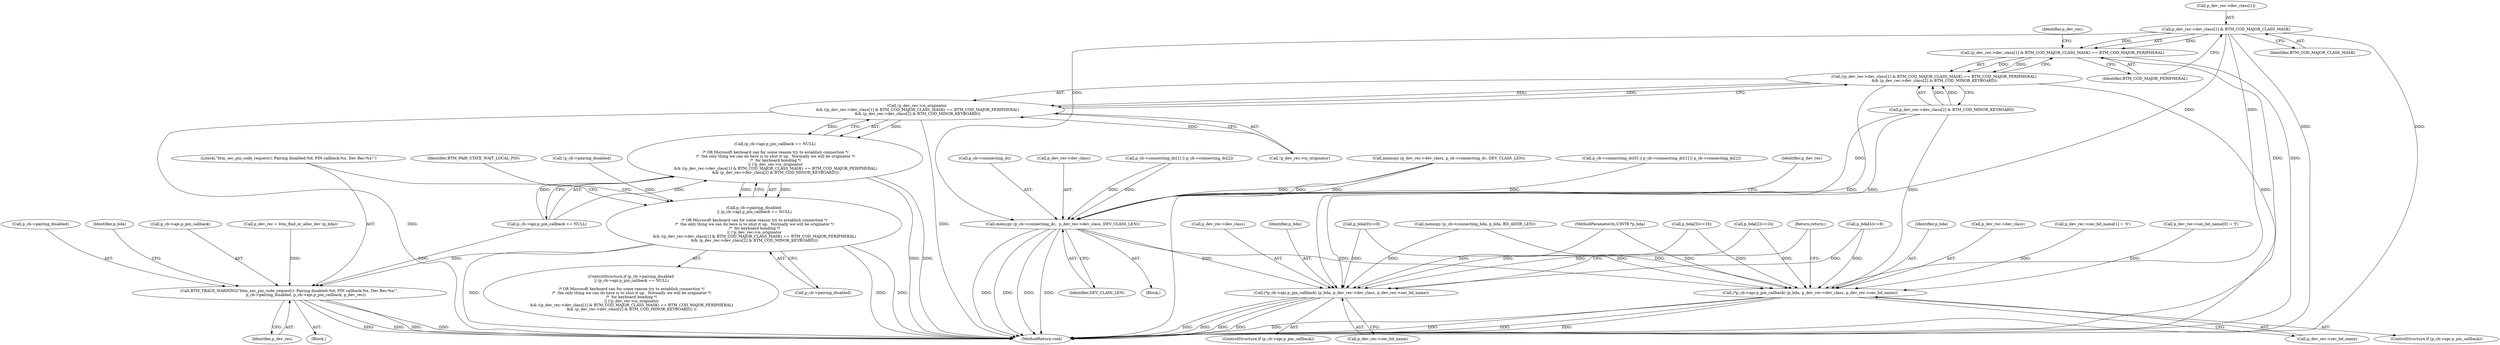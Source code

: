 digraph "0_Android_c677ee92595335233eb0e7b59809a1a94e7a678a_0@array" {
"1000360" [label="(Call,p_dev_rec->dev_class[1] & BTM_COD_MAJOR_CLASS_MASK)"];
"1000359" [label="(Call,(p_dev_rec->dev_class[1] & BTM_COD_MAJOR_CLASS_MASK) == BTM_COD_MAJOR_PERIPHERAL)"];
"1000358" [label="(Call,((p_dev_rec->dev_class[1] & BTM_COD_MAJOR_CLASS_MASK) == BTM_COD_MAJOR_PERIPHERAL)\n && (p_dev_rec->dev_class[2] & BTM_COD_MINOR_KEYBOARD))"];
"1000353" [label="(Call,!p_dev_rec->is_originator\n && ((p_dev_rec->dev_class[1] & BTM_COD_MAJOR_CLASS_MASK) == BTM_COD_MAJOR_PERIPHERAL)\n && (p_dev_rec->dev_class[2] & BTM_COD_MINOR_KEYBOARD))"];
"1000345" [label="(Call,(p_cb->api.p_pin_callback == NULL)\n\n /* OR Microsoft keyboard can for some reason try to establish connection */\n /*  the only thing we can do here is to shut it up.  Normally we will be originator */\n /*  for keyboard bonding */\n || (!p_dev_rec->is_originator\n && ((p_dev_rec->dev_class[1] & BTM_COD_MAJOR_CLASS_MASK) == BTM_COD_MAJOR_PERIPHERAL)\n && (p_dev_rec->dev_class[2] & BTM_COD_MINOR_KEYBOARD)))"];
"1000341" [label="(Call,p_cb->pairing_disabled\n || (p_cb->api.p_pin_callback == NULL)\n\n /* OR Microsoft keyboard can for some reason try to establish connection */\n /*  the only thing we can do here is to shut it up.  Normally we will be originator */\n /*  for keyboard bonding */\n || (!p_dev_rec->is_originator\n && ((p_dev_rec->dev_class[1] & BTM_COD_MAJOR_CLASS_MASK) == BTM_COD_MAJOR_PERIPHERAL)\n && (p_dev_rec->dev_class[2] & BTM_COD_MINOR_KEYBOARD)))"];
"1000376" [label="(Call,BTM_TRACE_WARNING(\"btm_sec_pin_code_request(): Pairing disabled:%d; PIN callback:%x, Dev Rec:%x!\",\n                           p_cb->pairing_disabled, p_cb->api.p_pin_callback, p_dev_rec))"];
"1000399" [label="(Call,memcpy (p_cb->connecting_dc,  p_dev_rec->dev_class, DEV_CLASS_LEN))"];
"1000427" [label="(Call,(*p_cb->api.p_pin_callback) (p_bda, p_dev_rec->dev_class, p_dev_rec->sec_bd_name))"];
"1000481" [label="(Call,(*p_cb->api.p_pin_callback) (p_bda, p_dev_rec->dev_class, p_dev_rec->sec_bd_name))"];
"1000481" [label="(Call,(*p_cb->api.p_pin_callback) (p_bda, p_dev_rec->dev_class, p_dev_rec->sec_bd_name))"];
"1000388" [label="(Identifier,p_bda)"];
"1000482" [label="(Identifier,p_bda)"];
"1000307" [label="(Call,memcpy (p_dev_rec->dev_class, p_cb->connecting_dc, DEV_CLASS_LEN))"];
"1000486" [label="(Call,p_dev_rec->sec_bd_name)"];
"1000490" [label="(MethodReturn,void)"];
"1000427" [label="(Call,(*p_cb->api.p_pin_callback) (p_bda, p_dev_rec->dev_class, p_dev_rec->sec_bd_name))"];
"1000345" [label="(Call,(p_cb->api.p_pin_callback == NULL)\n\n /* OR Microsoft keyboard can for some reason try to establish connection */\n /*  the only thing we can do here is to shut it up.  Normally we will be originator */\n /*  for keyboard bonding */\n || (!p_dev_rec->is_originator\n && ((p_dev_rec->dev_class[1] & BTM_COD_MAJOR_CLASS_MASK) == BTM_COD_MAJOR_PERIPHERAL)\n && (p_dev_rec->dev_class[2] & BTM_COD_MINOR_KEYBOARD)))"];
"1000475" [label="(ControlStructure,if (p_cb->api.p_pin_callback))"];
"1000367" [label="(Identifier,BTM_COD_MAJOR_PERIPHERAL)"];
"1000366" [label="(Identifier,BTM_COD_MAJOR_CLASS_MASK)"];
"1000252" [label="(Call,!p_cb->pairing_disabled)"];
"1000371" [label="(Identifier,p_dev_rec)"];
"1000360" [label="(Call,p_dev_rec->dev_class[1] & BTM_COD_MAJOR_CLASS_MASK)"];
"1000386" [label="(Identifier,p_dev_rec)"];
"1000483" [label="(Call,p_dev_rec->dev_class)"];
"1000381" [label="(Call,p_cb->api.p_pin_callback)"];
"1000340" [label="(ControlStructure,if (p_cb->pairing_disabled\n || (p_cb->api.p_pin_callback == NULL)\n\n /* OR Microsoft keyboard can for some reason try to establish connection */\n /*  the only thing we can do here is to shut it up.  Normally we will be originator */\n /*  for keyboard bonding */\n || (!p_dev_rec->is_originator\n && ((p_dev_rec->dev_class[1] & BTM_COD_MAJOR_CLASS_MASK) == BTM_COD_MAJOR_PERIPHERAL)\n && (p_dev_rec->dev_class[2] & BTM_COD_MINOR_KEYBOARD)) ))"];
"1000432" [label="(Call,p_dev_rec->sec_bd_name)"];
"1000359" [label="(Call,(p_dev_rec->dev_class[1] & BTM_COD_MAJOR_CLASS_MASK) == BTM_COD_MAJOR_PERIPHERAL)"];
"1000353" [label="(Call,!p_dev_rec->is_originator\n && ((p_dev_rec->dev_class[1] & BTM_COD_MAJOR_CLASS_MASK) == BTM_COD_MAJOR_PERIPHERAL)\n && (p_dev_rec->dev_class[2] & BTM_COD_MINOR_KEYBOARD))"];
"1000219" [label="(Call,p_dev_rec = btm_find_or_alloc_dev (p_bda))"];
"1000406" [label="(Identifier,DEV_CLASS_LEN)"];
"1000290" [label="(Call,p_cb->connecting_dc[0] || p_cb->connecting_dc[1] || p_cb->connecting_dc[2])"];
"1000138" [label="(Call,p_bda[0]<<8)"];
"1000147" [label="(Call,p_bda[2]<<24)"];
"1000390" [label="(Block,)"];
"1000346" [label="(Call,p_cb->api.p_pin_callback == NULL)"];
"1000354" [label="(Call,!p_dev_rec->is_originator)"];
"1000393" [label="(Call,memcpy (p_cb->connecting_bda, p_bda, BD_ADDR_LEN))"];
"1000376" [label="(Call,BTM_TRACE_WARNING(\"btm_sec_pin_code_request(): Pairing disabled:%d; PIN callback:%x, Dev Rec:%x!\",\n                           p_cb->pairing_disabled, p_cb->api.p_pin_callback, p_dev_rec))"];
"1000375" [label="(Block,)"];
"1000153" [label="(Call,p_bda[3]<<16)"];
"1000341" [label="(Call,p_cb->pairing_disabled\n || (p_cb->api.p_pin_callback == NULL)\n\n /* OR Microsoft keyboard can for some reason try to establish connection */\n /*  the only thing we can do here is to shut it up.  Normally we will be originator */\n /*  for keyboard bonding */\n || (!p_dev_rec->is_originator\n && ((p_dev_rec->dev_class[1] & BTM_COD_MAJOR_CLASS_MASK) == BTM_COD_MAJOR_PERIPHERAL)\n && (p_dev_rec->dev_class[2] & BTM_COD_MINOR_KEYBOARD)))"];
"1000410" [label="(Identifier,p_dev_rec)"];
"1000489" [label="(Return,return;)"];
"1000159" [label="(Call,p_bda[4]<<8)"];
"1000461" [label="(Call,p_dev_rec->sec_bd_name[1] = '0')"];
"1000421" [label="(ControlStructure,if (p_cb->api.p_pin_callback))"];
"1000377" [label="(Literal,\"btm_sec_pin_code_request(): Pairing disabled:%d; PIN callback:%x, Dev Rec:%x!\")"];
"1000429" [label="(Call,p_dev_rec->dev_class)"];
"1000428" [label="(Identifier,p_bda)"];
"1000400" [label="(Call,p_cb->connecting_dc)"];
"1000454" [label="(Call,p_dev_rec->sec_bd_name[0] = 'f')"];
"1000399" [label="(Call,memcpy (p_cb->connecting_dc,  p_dev_rec->dev_class, DEV_CLASS_LEN))"];
"1000358" [label="(Call,((p_dev_rec->dev_class[1] & BTM_COD_MAJOR_CLASS_MASK) == BTM_COD_MAJOR_PERIPHERAL)\n && (p_dev_rec->dev_class[2] & BTM_COD_MINOR_KEYBOARD))"];
"1000368" [label="(Call,p_dev_rec->dev_class[2] & BTM_COD_MINOR_KEYBOARD)"];
"1000361" [label="(Call,p_dev_rec->dev_class[1])"];
"1000403" [label="(Call,p_dev_rec->dev_class)"];
"1000378" [label="(Call,p_cb->pairing_disabled)"];
"1000123" [label="(MethodParameterIn,UINT8 *p_bda)"];
"1000342" [label="(Call,p_cb->pairing_disabled)"];
"1000392" [label="(Identifier,BTM_PAIR_STATE_WAIT_LOCAL_PIN)"];
"1000296" [label="(Call,p_cb->connecting_dc[1] || p_cb->connecting_dc[2])"];
"1000360" -> "1000359"  [label="AST: "];
"1000360" -> "1000366"  [label="CFG: "];
"1000361" -> "1000360"  [label="AST: "];
"1000366" -> "1000360"  [label="AST: "];
"1000367" -> "1000360"  [label="CFG: "];
"1000360" -> "1000490"  [label="DDG: "];
"1000360" -> "1000490"  [label="DDG: "];
"1000360" -> "1000359"  [label="DDG: "];
"1000360" -> "1000359"  [label="DDG: "];
"1000360" -> "1000399"  [label="DDG: "];
"1000360" -> "1000427"  [label="DDG: "];
"1000360" -> "1000481"  [label="DDG: "];
"1000359" -> "1000358"  [label="AST: "];
"1000359" -> "1000367"  [label="CFG: "];
"1000367" -> "1000359"  [label="AST: "];
"1000371" -> "1000359"  [label="CFG: "];
"1000358" -> "1000359"  [label="CFG: "];
"1000359" -> "1000490"  [label="DDG: "];
"1000359" -> "1000490"  [label="DDG: "];
"1000359" -> "1000358"  [label="DDG: "];
"1000359" -> "1000358"  [label="DDG: "];
"1000358" -> "1000353"  [label="AST: "];
"1000358" -> "1000368"  [label="CFG: "];
"1000368" -> "1000358"  [label="AST: "];
"1000353" -> "1000358"  [label="CFG: "];
"1000358" -> "1000490"  [label="DDG: "];
"1000358" -> "1000490"  [label="DDG: "];
"1000358" -> "1000353"  [label="DDG: "];
"1000358" -> "1000353"  [label="DDG: "];
"1000368" -> "1000358"  [label="DDG: "];
"1000368" -> "1000358"  [label="DDG: "];
"1000353" -> "1000345"  [label="AST: "];
"1000353" -> "1000354"  [label="CFG: "];
"1000354" -> "1000353"  [label="AST: "];
"1000345" -> "1000353"  [label="CFG: "];
"1000353" -> "1000490"  [label="DDG: "];
"1000353" -> "1000490"  [label="DDG: "];
"1000353" -> "1000345"  [label="DDG: "];
"1000353" -> "1000345"  [label="DDG: "];
"1000354" -> "1000353"  [label="DDG: "];
"1000345" -> "1000341"  [label="AST: "];
"1000345" -> "1000346"  [label="CFG: "];
"1000346" -> "1000345"  [label="AST: "];
"1000341" -> "1000345"  [label="CFG: "];
"1000345" -> "1000490"  [label="DDG: "];
"1000345" -> "1000490"  [label="DDG: "];
"1000345" -> "1000341"  [label="DDG: "];
"1000345" -> "1000341"  [label="DDG: "];
"1000346" -> "1000345"  [label="DDG: "];
"1000346" -> "1000345"  [label="DDG: "];
"1000341" -> "1000340"  [label="AST: "];
"1000341" -> "1000342"  [label="CFG: "];
"1000342" -> "1000341"  [label="AST: "];
"1000377" -> "1000341"  [label="CFG: "];
"1000392" -> "1000341"  [label="CFG: "];
"1000341" -> "1000490"  [label="DDG: "];
"1000341" -> "1000490"  [label="DDG: "];
"1000341" -> "1000490"  [label="DDG: "];
"1000252" -> "1000341"  [label="DDG: "];
"1000341" -> "1000376"  [label="DDG: "];
"1000376" -> "1000375"  [label="AST: "];
"1000376" -> "1000386"  [label="CFG: "];
"1000377" -> "1000376"  [label="AST: "];
"1000378" -> "1000376"  [label="AST: "];
"1000381" -> "1000376"  [label="AST: "];
"1000386" -> "1000376"  [label="AST: "];
"1000388" -> "1000376"  [label="CFG: "];
"1000376" -> "1000490"  [label="DDG: "];
"1000376" -> "1000490"  [label="DDG: "];
"1000376" -> "1000490"  [label="DDG: "];
"1000376" -> "1000490"  [label="DDG: "];
"1000346" -> "1000376"  [label="DDG: "];
"1000219" -> "1000376"  [label="DDG: "];
"1000399" -> "1000390"  [label="AST: "];
"1000399" -> "1000406"  [label="CFG: "];
"1000400" -> "1000399"  [label="AST: "];
"1000403" -> "1000399"  [label="AST: "];
"1000406" -> "1000399"  [label="AST: "];
"1000410" -> "1000399"  [label="CFG: "];
"1000399" -> "1000490"  [label="DDG: "];
"1000399" -> "1000490"  [label="DDG: "];
"1000399" -> "1000490"  [label="DDG: "];
"1000399" -> "1000490"  [label="DDG: "];
"1000290" -> "1000399"  [label="DDG: "];
"1000307" -> "1000399"  [label="DDG: "];
"1000307" -> "1000399"  [label="DDG: "];
"1000307" -> "1000399"  [label="DDG: "];
"1000296" -> "1000399"  [label="DDG: "];
"1000296" -> "1000399"  [label="DDG: "];
"1000368" -> "1000399"  [label="DDG: "];
"1000399" -> "1000427"  [label="DDG: "];
"1000399" -> "1000481"  [label="DDG: "];
"1000427" -> "1000421"  [label="AST: "];
"1000427" -> "1000432"  [label="CFG: "];
"1000428" -> "1000427"  [label="AST: "];
"1000429" -> "1000427"  [label="AST: "];
"1000432" -> "1000427"  [label="AST: "];
"1000489" -> "1000427"  [label="CFG: "];
"1000427" -> "1000490"  [label="DDG: "];
"1000427" -> "1000490"  [label="DDG: "];
"1000427" -> "1000490"  [label="DDG: "];
"1000427" -> "1000490"  [label="DDG: "];
"1000393" -> "1000427"  [label="DDG: "];
"1000159" -> "1000427"  [label="DDG: "];
"1000147" -> "1000427"  [label="DDG: "];
"1000153" -> "1000427"  [label="DDG: "];
"1000138" -> "1000427"  [label="DDG: "];
"1000123" -> "1000427"  [label="DDG: "];
"1000368" -> "1000427"  [label="DDG: "];
"1000481" -> "1000475"  [label="AST: "];
"1000481" -> "1000486"  [label="CFG: "];
"1000482" -> "1000481"  [label="AST: "];
"1000483" -> "1000481"  [label="AST: "];
"1000486" -> "1000481"  [label="AST: "];
"1000489" -> "1000481"  [label="CFG: "];
"1000481" -> "1000490"  [label="DDG: "];
"1000481" -> "1000490"  [label="DDG: "];
"1000481" -> "1000490"  [label="DDG: "];
"1000481" -> "1000490"  [label="DDG: "];
"1000393" -> "1000481"  [label="DDG: "];
"1000159" -> "1000481"  [label="DDG: "];
"1000147" -> "1000481"  [label="DDG: "];
"1000153" -> "1000481"  [label="DDG: "];
"1000138" -> "1000481"  [label="DDG: "];
"1000123" -> "1000481"  [label="DDG: "];
"1000368" -> "1000481"  [label="DDG: "];
"1000454" -> "1000481"  [label="DDG: "];
"1000461" -> "1000481"  [label="DDG: "];
}

